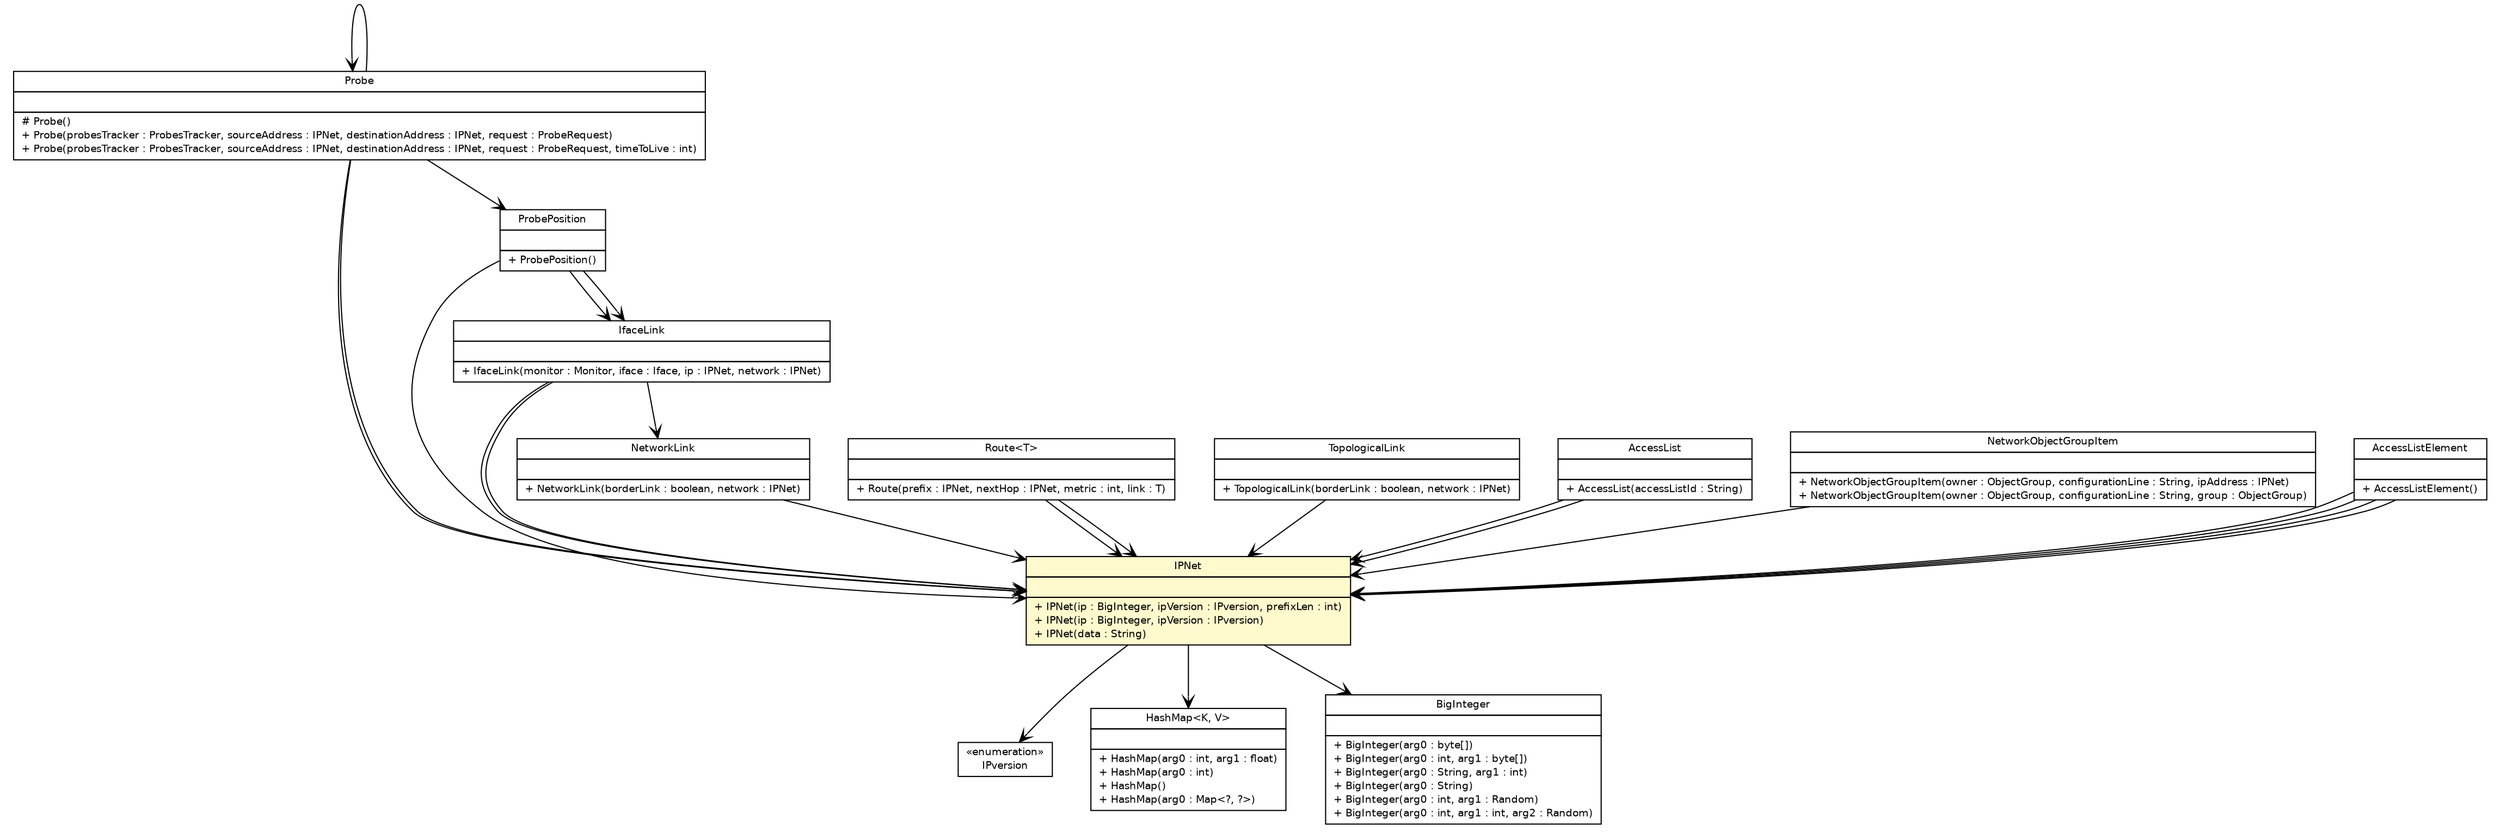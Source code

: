 #!/usr/local/bin/dot
#
# Class diagram 
# Generated by UmlGraph version 4.6 (http://www.spinellis.gr/sw/umlgraph)
#

digraph G {
	edge [fontname="Helvetica",fontsize=10,labelfontname="Helvetica",labelfontsize=10];
	node [fontname="Helvetica",fontsize=10,shape=plaintext];
	// fr.univrennes1.cri.jtacl.lib.ip.IPversion
	c3610 [label=<<table border="0" cellborder="1" cellspacing="0" cellpadding="2" port="p" href="./IPversion.html">
		<tr><td><table border="0" cellspacing="0" cellpadding="1">
			<tr><td> &laquo;enumeration&raquo; </td></tr>
			<tr><td> IPversion </td></tr>
		</table></td></tr>
		</table>>, fontname="Helvetica", fontcolor="black", fontsize=9.0];
	// fr.univrennes1.cri.jtacl.lib.ip.IPNet
	c3611 [label=<<table border="0" cellborder="1" cellspacing="0" cellpadding="2" port="p" bgcolor="lemonChiffon" href="./IPNet.html">
		<tr><td><table border="0" cellspacing="0" cellpadding="1">
			<tr><td> IPNet </td></tr>
		</table></td></tr>
		<tr><td><table border="0" cellspacing="0" cellpadding="1">
			<tr><td align="left">  </td></tr>
		</table></td></tr>
		<tr><td><table border="0" cellspacing="0" cellpadding="1">
			<tr><td align="left"> + IPNet(ip : BigInteger, ipVersion : IPversion, prefixLen : int) </td></tr>
			<tr><td align="left"> + IPNet(ip : BigInteger, ipVersion : IPversion) </td></tr>
			<tr><td align="left"> + IPNet(data : String) </td></tr>
		</table></td></tr>
		</table>>, fontname="Helvetica", fontcolor="black", fontsize=9.0];
	// fr.univrennes1.cri.jtacl.core.monitor.ProbePosition
	c3633 [label=<<table border="0" cellborder="1" cellspacing="0" cellpadding="2" port="p" href="../../core/monitor/ProbePosition.html">
		<tr><td><table border="0" cellspacing="0" cellpadding="1">
			<tr><td> ProbePosition </td></tr>
		</table></td></tr>
		<tr><td><table border="0" cellspacing="0" cellpadding="1">
			<tr><td align="left">  </td></tr>
		</table></td></tr>
		<tr><td><table border="0" cellspacing="0" cellpadding="1">
			<tr><td align="left"> + ProbePosition() </td></tr>
		</table></td></tr>
		</table>>, fontname="Helvetica", fontcolor="black", fontsize=9.0];
	// fr.univrennes1.cri.jtacl.core.monitor.Probe
	c3639 [label=<<table border="0" cellborder="1" cellspacing="0" cellpadding="2" port="p" href="../../core/monitor/Probe.html">
		<tr><td><table border="0" cellspacing="0" cellpadding="1">
			<tr><td> Probe </td></tr>
		</table></td></tr>
		<tr><td><table border="0" cellspacing="0" cellpadding="1">
			<tr><td align="left">  </td></tr>
		</table></td></tr>
		<tr><td><table border="0" cellspacing="0" cellpadding="1">
			<tr><td align="left"> # Probe() </td></tr>
			<tr><td align="left"> + Probe(probesTracker : ProbesTracker, sourceAddress : IPNet, destinationAddress : IPNet, request : ProbeRequest) </td></tr>
			<tr><td align="left"> + Probe(probesTracker : ProbesTracker, sourceAddress : IPNet, destinationAddress : IPNet, request : ProbeRequest, timeToLive : int) </td></tr>
		</table></td></tr>
		</table>>, fontname="Helvetica", fontcolor="black", fontsize=9.0];
	// fr.univrennes1.cri.jtacl.core.network.Route<T>
	c3643 [label=<<table border="0" cellborder="1" cellspacing="0" cellpadding="2" port="p" href="../../core/network/Route.html">
		<tr><td><table border="0" cellspacing="0" cellpadding="1">
			<tr><td> Route&lt;T&gt; </td></tr>
		</table></td></tr>
		<tr><td><table border="0" cellspacing="0" cellpadding="1">
			<tr><td align="left">  </td></tr>
		</table></td></tr>
		<tr><td><table border="0" cellspacing="0" cellpadding="1">
			<tr><td align="left"> + Route(prefix : IPNet, nextHop : IPNet, metric : int, link : T) </td></tr>
		</table></td></tr>
		</table>>, fontname="Helvetica", fontcolor="black", fontsize=9.0];
	// fr.univrennes1.cri.jtacl.core.network.IfaceLink
	c3652 [label=<<table border="0" cellborder="1" cellspacing="0" cellpadding="2" port="p" href="../../core/network/IfaceLink.html">
		<tr><td><table border="0" cellspacing="0" cellpadding="1">
			<tr><td> IfaceLink </td></tr>
		</table></td></tr>
		<tr><td><table border="0" cellspacing="0" cellpadding="1">
			<tr><td align="left">  </td></tr>
		</table></td></tr>
		<tr><td><table border="0" cellspacing="0" cellpadding="1">
			<tr><td align="left"> + IfaceLink(monitor : Monitor, iface : Iface, ip : IPNet, network : IPNet) </td></tr>
		</table></td></tr>
		</table>>, fontname="Helvetica", fontcolor="black", fontsize=9.0];
	// fr.univrennes1.cri.jtacl.core.topology.TopologicalLink
	c3653 [label=<<table border="0" cellborder="1" cellspacing="0" cellpadding="2" port="p" href="../../core/topology/TopologicalLink.html">
		<tr><td><table border="0" cellspacing="0" cellpadding="1">
			<tr><td> TopologicalLink </td></tr>
		</table></td></tr>
		<tr><td><table border="0" cellspacing="0" cellpadding="1">
			<tr><td align="left">  </td></tr>
		</table></td></tr>
		<tr><td><table border="0" cellspacing="0" cellpadding="1">
			<tr><td align="left"> + TopologicalLink(borderLink : boolean, network : IPNet) </td></tr>
		</table></td></tr>
		</table>>, fontname="Helvetica", fontcolor="black", fontsize=9.0];
	// fr.univrennes1.cri.jtacl.core.topology.NetworkLink
	c3656 [label=<<table border="0" cellborder="1" cellspacing="0" cellpadding="2" port="p" href="../../core/topology/NetworkLink.html">
		<tr><td><table border="0" cellspacing="0" cellpadding="1">
			<tr><td> NetworkLink </td></tr>
		</table></td></tr>
		<tr><td><table border="0" cellspacing="0" cellpadding="1">
			<tr><td align="left">  </td></tr>
		</table></td></tr>
		<tr><td><table border="0" cellspacing="0" cellpadding="1">
			<tr><td align="left"> + NetworkLink(borderLink : boolean, network : IPNet) </td></tr>
		</table></td></tr>
		</table>>, fontname="Helvetica", fontcolor="black", fontsize=9.0];
	// fr.univrennes1.cri.jtacl.equipments.cisco.pix.AccessList
	c3666 [label=<<table border="0" cellborder="1" cellspacing="0" cellpadding="2" port="p" href="../../equipments/cisco/pix/AccessList.html">
		<tr><td><table border="0" cellspacing="0" cellpadding="1">
			<tr><td> AccessList </td></tr>
		</table></td></tr>
		<tr><td><table border="0" cellspacing="0" cellpadding="1">
			<tr><td align="left">  </td></tr>
		</table></td></tr>
		<tr><td><table border="0" cellspacing="0" cellpadding="1">
			<tr><td align="left"> + AccessList(accessListId : String) </td></tr>
		</table></td></tr>
		</table>>, fontname="Helvetica", fontcolor="black", fontsize=9.0];
	// fr.univrennes1.cri.jtacl.equipments.cisco.pix.NetworkObjectGroupItem
	c3672 [label=<<table border="0" cellborder="1" cellspacing="0" cellpadding="2" port="p" href="../../equipments/cisco/pix/NetworkObjectGroupItem.html">
		<tr><td><table border="0" cellspacing="0" cellpadding="1">
			<tr><td> NetworkObjectGroupItem </td></tr>
		</table></td></tr>
		<tr><td><table border="0" cellspacing="0" cellpadding="1">
			<tr><td align="left">  </td></tr>
		</table></td></tr>
		<tr><td><table border="0" cellspacing="0" cellpadding="1">
			<tr><td align="left"> + NetworkObjectGroupItem(owner : ObjectGroup, configurationLine : String, ipAddress : IPNet) </td></tr>
			<tr><td align="left"> + NetworkObjectGroupItem(owner : ObjectGroup, configurationLine : String, group : ObjectGroup) </td></tr>
		</table></td></tr>
		</table>>, fontname="Helvetica", fontcolor="black", fontsize=9.0];
	// fr.univrennes1.cri.jtacl.equipments.cisco.router.AccessListElement
	c3690 [label=<<table border="0" cellborder="1" cellspacing="0" cellpadding="2" port="p" href="../../equipments/cisco/router/AccessListElement.html">
		<tr><td><table border="0" cellspacing="0" cellpadding="1">
			<tr><td> AccessListElement </td></tr>
		</table></td></tr>
		<tr><td><table border="0" cellspacing="0" cellpadding="1">
			<tr><td align="left">  </td></tr>
		</table></td></tr>
		<tr><td><table border="0" cellspacing="0" cellpadding="1">
			<tr><td align="left"> + AccessListElement() </td></tr>
		</table></td></tr>
		</table>>, fontname="Helvetica", fontcolor="black", fontsize=9.0];
	// fr.univrennes1.cri.jtacl.lib.ip.IPNet NAVASSOC java.util.HashMap<K, V>
	c3611:p -> c3730:p [taillabel="", label="", headlabel="", fontname="Helvetica", fontcolor="black", fontsize=10.0, color="black", arrowhead=open];
	// fr.univrennes1.cri.jtacl.lib.ip.IPNet NAVASSOC java.math.BigInteger
	c3611:p -> c3731:p [taillabel="", label="", headlabel="", fontname="Helvetica", fontcolor="black", fontsize=10.0, color="black", arrowhead=open];
	// fr.univrennes1.cri.jtacl.lib.ip.IPNet NAVASSOC fr.univrennes1.cri.jtacl.lib.ip.IPversion
	c3611:p -> c3610:p [taillabel="", label="", headlabel="", fontname="Helvetica", fontcolor="black", fontsize=10.0, color="black", arrowhead=open];
	// fr.univrennes1.cri.jtacl.core.monitor.ProbePosition NAVASSOC fr.univrennes1.cri.jtacl.core.network.IfaceLink
	c3633:p -> c3652:p [taillabel="", label="", headlabel="", fontname="Helvetica", fontcolor="black", fontsize=10.0, color="black", arrowhead=open];
	// fr.univrennes1.cri.jtacl.core.monitor.ProbePosition NAVASSOC fr.univrennes1.cri.jtacl.core.network.IfaceLink
	c3633:p -> c3652:p [taillabel="", label="", headlabel="", fontname="Helvetica", fontcolor="black", fontsize=10.0, color="black", arrowhead=open];
	// fr.univrennes1.cri.jtacl.core.monitor.ProbePosition NAVASSOC fr.univrennes1.cri.jtacl.lib.ip.IPNet
	c3633:p -> c3611:p [taillabel="", label="", headlabel="", fontname="Helvetica", fontcolor="black", fontsize=10.0, color="black", arrowhead=open];
	// fr.univrennes1.cri.jtacl.core.monitor.Probe NAVASSOC fr.univrennes1.cri.jtacl.lib.ip.IPNet
	c3639:p -> c3611:p [taillabel="", label="", headlabel="", fontname="Helvetica", fontcolor="black", fontsize=10.0, color="black", arrowhead=open];
	// fr.univrennes1.cri.jtacl.core.monitor.Probe NAVASSOC fr.univrennes1.cri.jtacl.lib.ip.IPNet
	c3639:p -> c3611:p [taillabel="", label="", headlabel="", fontname="Helvetica", fontcolor="black", fontsize=10.0, color="black", arrowhead=open];
	// fr.univrennes1.cri.jtacl.core.monitor.Probe NAVASSOC fr.univrennes1.cri.jtacl.core.monitor.Probe
	c3639:p -> c3639:p [taillabel="", label="", headlabel="", fontname="Helvetica", fontcolor="black", fontsize=10.0, color="black", arrowhead=open];
	// fr.univrennes1.cri.jtacl.core.monitor.Probe NAVASSOC fr.univrennes1.cri.jtacl.core.monitor.ProbePosition
	c3639:p -> c3633:p [taillabel="", label="", headlabel="", fontname="Helvetica", fontcolor="black", fontsize=10.0, color="black", arrowhead=open];
	// fr.univrennes1.cri.jtacl.core.network.Route<T> NAVASSOC fr.univrennes1.cri.jtacl.lib.ip.IPNet
	c3643:p -> c3611:p [taillabel="", label="", headlabel="", fontname="Helvetica", fontcolor="black", fontsize=10.0, color="black", arrowhead=open];
	// fr.univrennes1.cri.jtacl.core.network.Route<T> NAVASSOC fr.univrennes1.cri.jtacl.lib.ip.IPNet
	c3643:p -> c3611:p [taillabel="", label="", headlabel="", fontname="Helvetica", fontcolor="black", fontsize=10.0, color="black", arrowhead=open];
	// fr.univrennes1.cri.jtacl.core.network.IfaceLink NAVASSOC fr.univrennes1.cri.jtacl.lib.ip.IPNet
	c3652:p -> c3611:p [taillabel="", label="", headlabel="", fontname="Helvetica", fontcolor="black", fontsize=10.0, color="black", arrowhead=open];
	// fr.univrennes1.cri.jtacl.core.network.IfaceLink NAVASSOC fr.univrennes1.cri.jtacl.lib.ip.IPNet
	c3652:p -> c3611:p [taillabel="", label="", headlabel="", fontname="Helvetica", fontcolor="black", fontsize=10.0, color="black", arrowhead=open];
	// fr.univrennes1.cri.jtacl.core.network.IfaceLink NAVASSOC fr.univrennes1.cri.jtacl.core.topology.NetworkLink
	c3652:p -> c3656:p [taillabel="", label="", headlabel="", fontname="Helvetica", fontcolor="black", fontsize=10.0, color="black", arrowhead=open];
	// fr.univrennes1.cri.jtacl.core.topology.TopologicalLink NAVASSOC fr.univrennes1.cri.jtacl.lib.ip.IPNet
	c3653:p -> c3611:p [taillabel="", label="", headlabel="", fontname="Helvetica", fontcolor="black", fontsize=10.0, color="black", arrowhead=open];
	// fr.univrennes1.cri.jtacl.core.topology.NetworkLink NAVASSOC fr.univrennes1.cri.jtacl.lib.ip.IPNet
	c3656:p -> c3611:p [taillabel="", label="", headlabel="", fontname="Helvetica", fontcolor="black", fontsize=10.0, color="black", arrowhead=open];
	// fr.univrennes1.cri.jtacl.equipments.cisco.pix.AccessList NAVASSOC fr.univrennes1.cri.jtacl.lib.ip.IPNet
	c3666:p -> c3611:p [taillabel="", label="", headlabel="", fontname="Helvetica", fontcolor="black", fontsize=10.0, color="black", arrowhead=open];
	// fr.univrennes1.cri.jtacl.equipments.cisco.pix.AccessList NAVASSOC fr.univrennes1.cri.jtacl.lib.ip.IPNet
	c3666:p -> c3611:p [taillabel="", label="", headlabel="", fontname="Helvetica", fontcolor="black", fontsize=10.0, color="black", arrowhead=open];
	// fr.univrennes1.cri.jtacl.equipments.cisco.pix.NetworkObjectGroupItem NAVASSOC fr.univrennes1.cri.jtacl.lib.ip.IPNet
	c3672:p -> c3611:p [taillabel="", label="", headlabel="", fontname="Helvetica", fontcolor="black", fontsize=10.0, color="black", arrowhead=open];
	// fr.univrennes1.cri.jtacl.equipments.cisco.router.AccessListElement NAVASSOC fr.univrennes1.cri.jtacl.lib.ip.IPNet
	c3690:p -> c3611:p [taillabel="", label="", headlabel="", fontname="Helvetica", fontcolor="black", fontsize=10.0, color="black", arrowhead=open];
	// fr.univrennes1.cri.jtacl.equipments.cisco.router.AccessListElement NAVASSOC fr.univrennes1.cri.jtacl.lib.ip.IPNet
	c3690:p -> c3611:p [taillabel="", label="", headlabel="", fontname="Helvetica", fontcolor="black", fontsize=10.0, color="black", arrowhead=open];
	// fr.univrennes1.cri.jtacl.equipments.cisco.router.AccessListElement NAVASSOC fr.univrennes1.cri.jtacl.lib.ip.IPNet
	c3690:p -> c3611:p [taillabel="", label="", headlabel="", fontname="Helvetica", fontcolor="black", fontsize=10.0, color="black", arrowhead=open];
	// fr.univrennes1.cri.jtacl.equipments.cisco.router.AccessListElement NAVASSOC fr.univrennes1.cri.jtacl.lib.ip.IPNet
	c3690:p -> c3611:p [taillabel="", label="", headlabel="", fontname="Helvetica", fontcolor="black", fontsize=10.0, color="black", arrowhead=open];
	// java.util.HashMap<K, V>
	c3730 [label=<<table border="0" cellborder="1" cellspacing="0" cellpadding="2" port="p" href="http://java.sun.com/j2se/1.4.2/docs/api/java/util/HashMap.html">
		<tr><td><table border="0" cellspacing="0" cellpadding="1">
			<tr><td> HashMap&lt;K, V&gt; </td></tr>
		</table></td></tr>
		<tr><td><table border="0" cellspacing="0" cellpadding="1">
			<tr><td align="left">  </td></tr>
		</table></td></tr>
		<tr><td><table border="0" cellspacing="0" cellpadding="1">
			<tr><td align="left"> + HashMap(arg0 : int, arg1 : float) </td></tr>
			<tr><td align="left"> + HashMap(arg0 : int) </td></tr>
			<tr><td align="left"> + HashMap() </td></tr>
			<tr><td align="left"> + HashMap(arg0 : Map&lt;?, ?&gt;) </td></tr>
		</table></td></tr>
		</table>>, fontname="Helvetica", fontcolor="black", fontsize=9.0];
	// java.math.BigInteger
	c3731 [label=<<table border="0" cellborder="1" cellspacing="0" cellpadding="2" port="p" href="http://java.sun.com/j2se/1.4.2/docs/api/java/math/BigInteger.html">
		<tr><td><table border="0" cellspacing="0" cellpadding="1">
			<tr><td> BigInteger </td></tr>
		</table></td></tr>
		<tr><td><table border="0" cellspacing="0" cellpadding="1">
			<tr><td align="left">  </td></tr>
		</table></td></tr>
		<tr><td><table border="0" cellspacing="0" cellpadding="1">
			<tr><td align="left"> + BigInteger(arg0 : byte[]) </td></tr>
			<tr><td align="left"> + BigInteger(arg0 : int, arg1 : byte[]) </td></tr>
			<tr><td align="left"> + BigInteger(arg0 : String, arg1 : int) </td></tr>
			<tr><td align="left"> + BigInteger(arg0 : String) </td></tr>
			<tr><td align="left"> + BigInteger(arg0 : int, arg1 : Random) </td></tr>
			<tr><td align="left"> + BigInteger(arg0 : int, arg1 : int, arg2 : Random) </td></tr>
		</table></td></tr>
		</table>>, fontname="Helvetica", fontcolor="black", fontsize=9.0];
}

